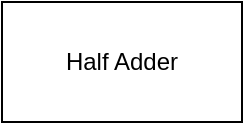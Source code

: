 <mxfile>
    <diagram id="CYchl9hRLMAPO1FnwaJd" name="Page-1">
        <mxGraphModel dx="622" dy="534" grid="1" gridSize="10" guides="1" tooltips="1" connect="1" arrows="1" fold="1" page="1" pageScale="1" pageWidth="827" pageHeight="1169" math="0" shadow="0">
            <root>
                <mxCell id="0"/>
                <mxCell id="1" parent="0"/>
                <mxCell id="2" value="Half Adder" style="whiteSpace=wrap;html=1;" vertex="1" parent="1">
                    <mxGeometry x="180" y="220" width="120" height="60" as="geometry"/>
                </mxCell>
            </root>
        </mxGraphModel>
    </diagram>
</mxfile>